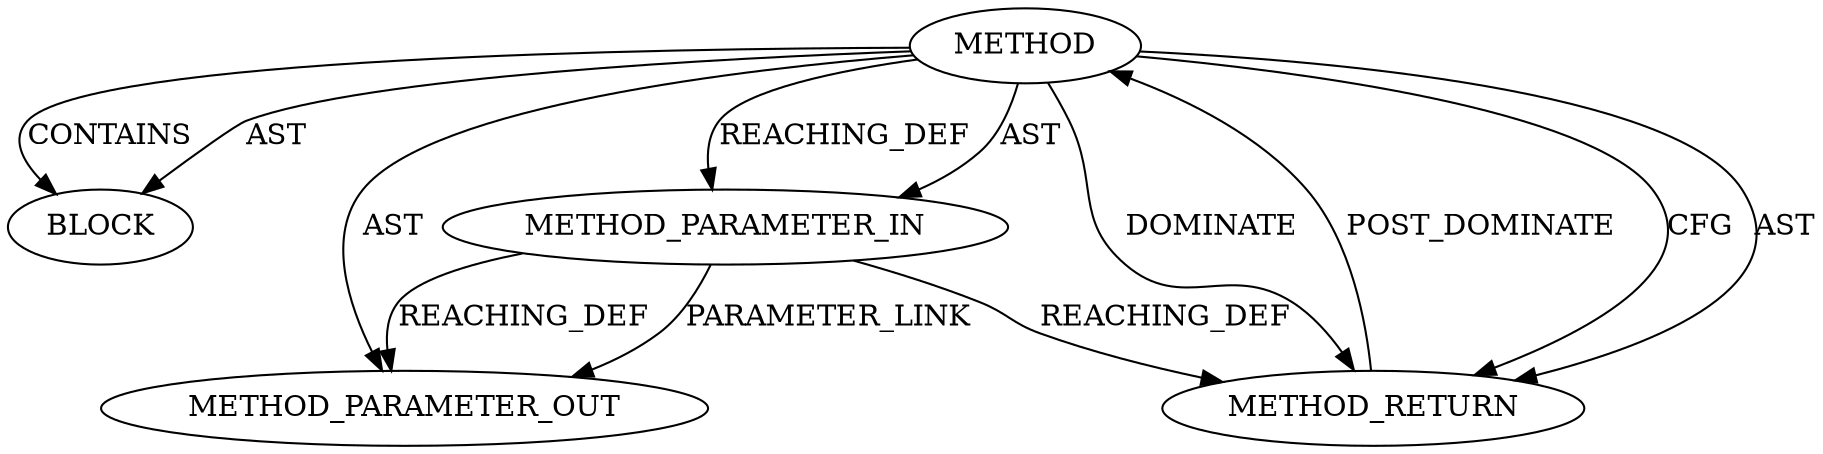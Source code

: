 digraph {
  12732 [label=BLOCK ORDER=1 ARGUMENT_INDEX=1 CODE="<empty>" TYPE_FULL_NAME="ANY"]
  12730 [label=METHOD AST_PARENT_TYPE="NAMESPACE_BLOCK" AST_PARENT_FULL_NAME="<global>" ORDER=0 CODE="<empty>" FULL_NAME="page_address" IS_EXTERNAL=true FILENAME="<empty>" SIGNATURE="" NAME="page_address"]
  12731 [label=METHOD_PARAMETER_IN ORDER=1 CODE="p1" IS_VARIADIC=false TYPE_FULL_NAME="ANY" EVALUATION_STRATEGY="BY_VALUE" INDEX=1 NAME="p1"]
  12733 [label=METHOD_RETURN ORDER=2 CODE="RET" TYPE_FULL_NAME="ANY" EVALUATION_STRATEGY="BY_VALUE"]
  13570 [label=METHOD_PARAMETER_OUT ORDER=1 CODE="p1" IS_VARIADIC=false TYPE_FULL_NAME="ANY" EVALUATION_STRATEGY="BY_VALUE" INDEX=1 NAME="p1"]
  12730 -> 12731 [label=AST ]
  12730 -> 12731 [label=REACHING_DEF VARIABLE=""]
  12730 -> 12733 [label=CFG ]
  12731 -> 13570 [label=PARAMETER_LINK ]
  12730 -> 12733 [label=AST ]
  12730 -> 12732 [label=AST ]
  12731 -> 13570 [label=REACHING_DEF VARIABLE="p1"]
  12730 -> 13570 [label=AST ]
  12733 -> 12730 [label=POST_DOMINATE ]
  12730 -> 12732 [label=CONTAINS ]
  12731 -> 12733 [label=REACHING_DEF VARIABLE="p1"]
  12730 -> 12733 [label=DOMINATE ]
}
